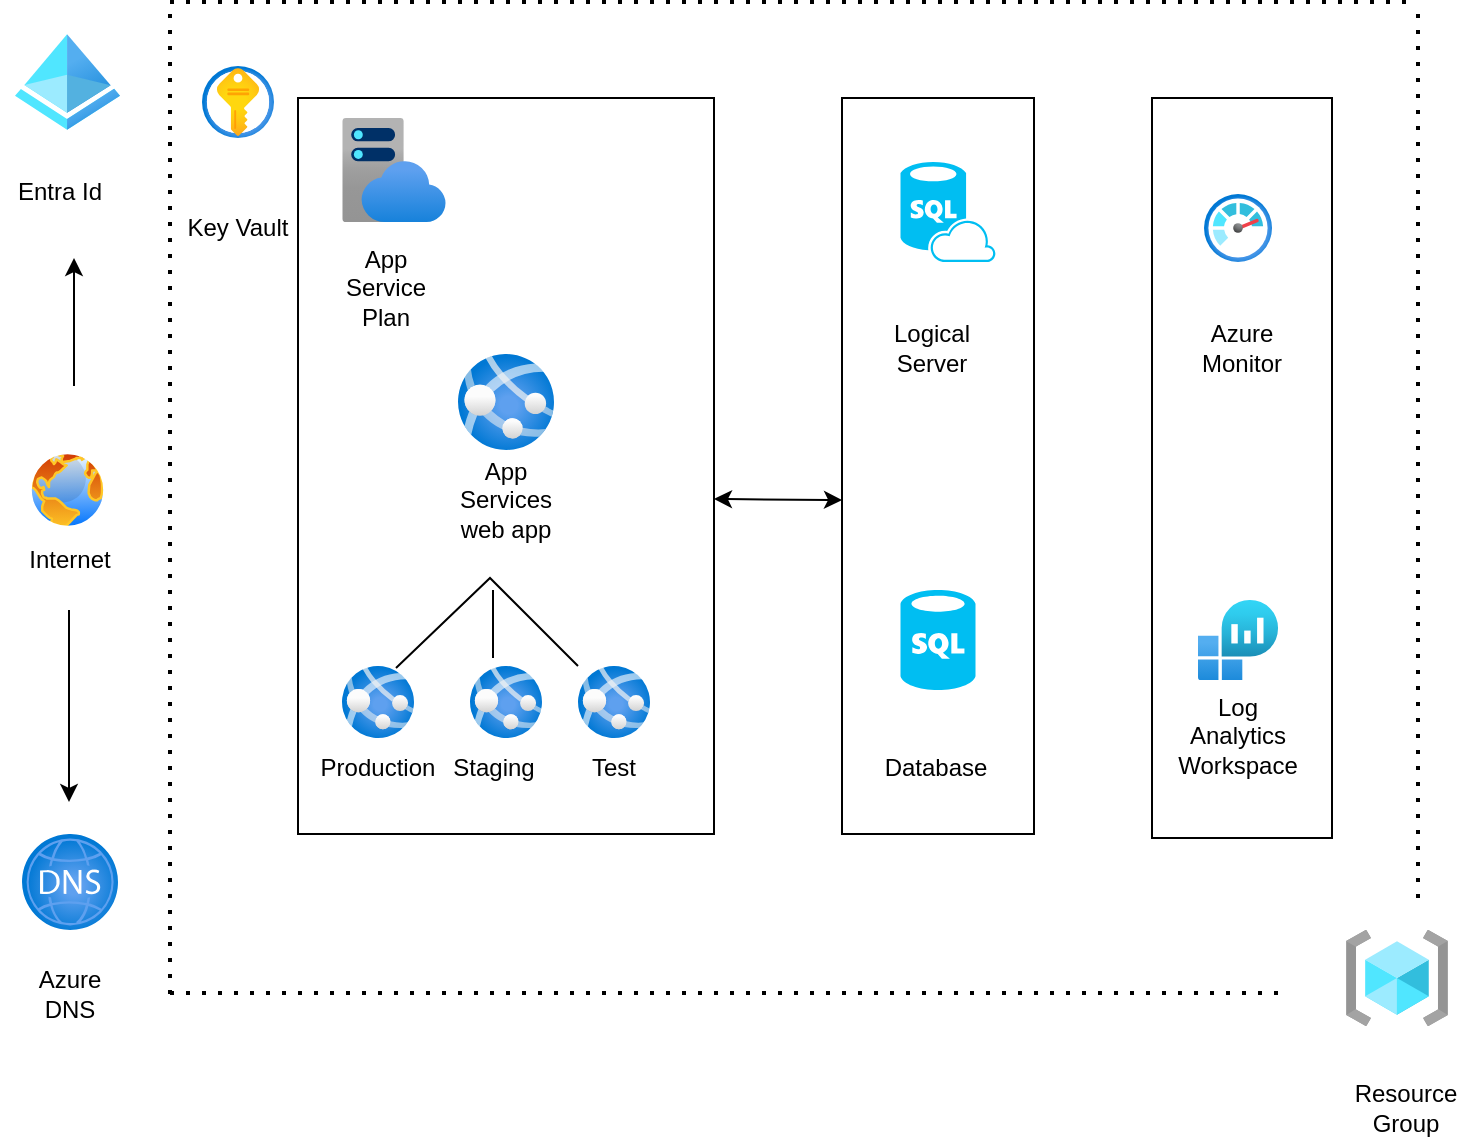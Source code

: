 <mxfile version="24.4.0" type="github">
  <diagram name="Page-1" id="vAqzlcAr4I-4cRxQpSab">
    <mxGraphModel dx="954" dy="647" grid="1" gridSize="16" guides="1" tooltips="1" connect="1" arrows="1" fold="1" page="1" pageScale="1" pageWidth="827" pageHeight="1169" math="0" shadow="0">
      <root>
        <mxCell id="0" />
        <mxCell id="1" parent="0" />
        <mxCell id="tAMLZyBQH9eo_Zbj4AUa-1" value="" style="image;aspect=fixed;html=1;points=[];align=center;fontSize=12;image=img/lib/azure2/general/Resource_Groups.svg;" vertex="1" parent="1">
          <mxGeometry x="684" y="496" width="51" height="48" as="geometry" />
        </mxCell>
        <mxCell id="tAMLZyBQH9eo_Zbj4AUa-4" value="" style="endArrow=none;dashed=1;html=1;dashPattern=1 3;strokeWidth=2;rounded=0;" edge="1" parent="1">
          <mxGeometry width="50" height="50" relative="1" as="geometry">
            <mxPoint x="96" y="527.5" as="sourcePoint" />
            <mxPoint x="656" y="527.5" as="targetPoint" />
            <Array as="points">
              <mxPoint x="368" y="527.5" />
            </Array>
          </mxGeometry>
        </mxCell>
        <mxCell id="tAMLZyBQH9eo_Zbj4AUa-5" value="" style="endArrow=none;dashed=1;html=1;dashPattern=1 3;strokeWidth=2;rounded=0;" edge="1" parent="1">
          <mxGeometry width="50" height="50" relative="1" as="geometry">
            <mxPoint x="96" y="528" as="sourcePoint" />
            <mxPoint x="96" y="32" as="targetPoint" />
            <Array as="points">
              <mxPoint x="96" y="224" />
            </Array>
          </mxGeometry>
        </mxCell>
        <mxCell id="tAMLZyBQH9eo_Zbj4AUa-6" value="" style="endArrow=none;dashed=1;html=1;dashPattern=1 3;strokeWidth=2;rounded=0;" edge="1" parent="1">
          <mxGeometry width="50" height="50" relative="1" as="geometry">
            <mxPoint x="96" y="32" as="sourcePoint" />
            <mxPoint x="720" y="32" as="targetPoint" />
            <Array as="points">
              <mxPoint x="384" y="32" />
            </Array>
          </mxGeometry>
        </mxCell>
        <mxCell id="tAMLZyBQH9eo_Zbj4AUa-7" value="" style="endArrow=none;dashed=1;html=1;dashPattern=1 3;strokeWidth=2;rounded=0;" edge="1" parent="1">
          <mxGeometry width="50" height="50" relative="1" as="geometry">
            <mxPoint x="720" y="480" as="sourcePoint" />
            <mxPoint x="720" y="32" as="targetPoint" />
            <Array as="points">
              <mxPoint x="720" y="272" />
            </Array>
          </mxGeometry>
        </mxCell>
        <mxCell id="tAMLZyBQH9eo_Zbj4AUa-9" value="" style="image;aspect=fixed;perimeter=ellipsePerimeter;html=1;align=center;shadow=0;dashed=0;spacingTop=3;image=img/lib/active_directory/internet_globe.svg;" vertex="1" parent="1">
          <mxGeometry x="24.75" y="256" width="40" height="40" as="geometry" />
        </mxCell>
        <mxCell id="tAMLZyBQH9eo_Zbj4AUa-12" value="Internet" style="text;html=1;align=center;verticalAlign=middle;whiteSpace=wrap;rounded=0;" vertex="1" parent="1">
          <mxGeometry x="16" y="296" width="60" height="30" as="geometry" />
        </mxCell>
        <mxCell id="tAMLZyBQH9eo_Zbj4AUa-13" value="Resource Group" style="text;html=1;align=center;verticalAlign=middle;whiteSpace=wrap;rounded=0;" vertex="1" parent="1">
          <mxGeometry x="684" y="570" width="60" height="30" as="geometry" />
        </mxCell>
        <mxCell id="tAMLZyBQH9eo_Zbj4AUa-15" value="" style="image;aspect=fixed;html=1;points=[];align=center;fontSize=12;image=img/lib/azure2/networking/DNS_Zones.svg;" vertex="1" parent="1">
          <mxGeometry x="22" y="448" width="48" height="48" as="geometry" />
        </mxCell>
        <mxCell id="tAMLZyBQH9eo_Zbj4AUa-16" value="Azure DNS" style="text;html=1;align=center;verticalAlign=middle;whiteSpace=wrap;rounded=0;" vertex="1" parent="1">
          <mxGeometry x="16" y="513" width="60" height="30" as="geometry" />
        </mxCell>
        <mxCell id="tAMLZyBQH9eo_Zbj4AUa-17" value="" style="image;aspect=fixed;html=1;points=[];align=center;fontSize=12;image=img/lib/azure2/identity/Azure_Active_Directory.svg;" vertex="1" parent="1">
          <mxGeometry x="18.5" y="48" width="52.5" height="48" as="geometry" />
        </mxCell>
        <mxCell id="tAMLZyBQH9eo_Zbj4AUa-18" value="Entra Id" style="text;html=1;align=center;verticalAlign=middle;whiteSpace=wrap;rounded=0;" vertex="1" parent="1">
          <mxGeometry x="11" y="112" width="60" height="30" as="geometry" />
        </mxCell>
        <mxCell id="tAMLZyBQH9eo_Zbj4AUa-21" value="" style="endArrow=classic;html=1;rounded=0;" edge="1" parent="1">
          <mxGeometry relative="1" as="geometry">
            <mxPoint x="48" y="224" as="sourcePoint" />
            <mxPoint x="48" y="160" as="targetPoint" />
          </mxGeometry>
        </mxCell>
        <mxCell id="tAMLZyBQH9eo_Zbj4AUa-24" value="" style="endArrow=classic;html=1;rounded=0;" edge="1" parent="1">
          <mxGeometry width="50" height="50" relative="1" as="geometry">
            <mxPoint x="45.5" y="336" as="sourcePoint" />
            <mxPoint x="45.5" y="432" as="targetPoint" />
            <Array as="points">
              <mxPoint x="45.5" y="384" />
            </Array>
          </mxGeometry>
        </mxCell>
        <mxCell id="tAMLZyBQH9eo_Zbj4AUa-27" value="" style="rounded=0;whiteSpace=wrap;html=1;direction=south;" vertex="1" parent="1">
          <mxGeometry x="432" y="80" width="96" height="368" as="geometry" />
        </mxCell>
        <mxCell id="tAMLZyBQH9eo_Zbj4AUa-30" value="" style="rounded=0;whiteSpace=wrap;html=1;rotation=90;" vertex="1" parent="1">
          <mxGeometry x="447" y="220" width="370" height="90" as="geometry" />
        </mxCell>
        <mxCell id="tAMLZyBQH9eo_Zbj4AUa-34" value="" style="rounded=0;whiteSpace=wrap;html=1;" vertex="1" parent="1">
          <mxGeometry x="160" y="80" width="208" height="368" as="geometry" />
        </mxCell>
        <mxCell id="tAMLZyBQH9eo_Zbj4AUa-35" value="" style="image;aspect=fixed;html=1;points=[];align=center;fontSize=12;image=img/lib/azure2/app_services/App_Services.svg;" vertex="1" parent="1">
          <mxGeometry x="240" y="208" width="48" height="48" as="geometry" />
        </mxCell>
        <mxCell id="tAMLZyBQH9eo_Zbj4AUa-36" value="App Services web app" style="text;html=1;align=center;verticalAlign=middle;whiteSpace=wrap;rounded=0;" vertex="1" parent="1">
          <mxGeometry x="234" y="266" width="60" height="30" as="geometry" />
        </mxCell>
        <mxCell id="tAMLZyBQH9eo_Zbj4AUa-37" value="" style="image;aspect=fixed;html=1;points=[];align=center;fontSize=12;image=img/lib/azure2/app_services/App_Service_Plans.svg;" vertex="1" parent="1">
          <mxGeometry x="182" y="90" width="52" height="52" as="geometry" />
        </mxCell>
        <mxCell id="tAMLZyBQH9eo_Zbj4AUa-38" value="App Service Plan" style="text;html=1;align=center;verticalAlign=middle;whiteSpace=wrap;rounded=0;" vertex="1" parent="1">
          <mxGeometry x="174" y="160" width="60" height="30" as="geometry" />
        </mxCell>
        <mxCell id="tAMLZyBQH9eo_Zbj4AUa-39" value="" style="image;aspect=fixed;html=1;points=[];align=center;fontSize=12;image=img/lib/azure2/app_services/App_Services.svg;" vertex="1" parent="1">
          <mxGeometry x="182" y="364" width="36" height="36" as="geometry" />
        </mxCell>
        <mxCell id="tAMLZyBQH9eo_Zbj4AUa-40" value="" style="image;aspect=fixed;html=1;points=[];align=center;fontSize=12;image=img/lib/azure2/app_services/App_Services.svg;" vertex="1" parent="1">
          <mxGeometry x="246" y="364" width="36" height="36" as="geometry" />
        </mxCell>
        <mxCell id="tAMLZyBQH9eo_Zbj4AUa-41" value="" style="image;aspect=fixed;html=1;points=[];align=center;fontSize=12;image=img/lib/azure2/app_services/App_Services.svg;" vertex="1" parent="1">
          <mxGeometry x="300" y="364" width="36" height="36" as="geometry" />
        </mxCell>
        <mxCell id="tAMLZyBQH9eo_Zbj4AUa-42" value="Produc&lt;span style=&quot;caret-color: rgba(0, 0, 0, 0); color: rgba(0, 0, 0, 0); font-family: monospace; font-size: 0px; text-align: start; white-space: nowrap;&quot;&gt;%3CmxGraphModel%3E%3Croot%3E%3CmxCell%20id%3D%220%22%2F%3E%3CmxCell%20id%3D%221%22%20parent%3D%220%22%2F%3E%3CmxCell%20id%3D%222%22%20value%3D%22%22%20style%3D%22image%3Baspect%3Dfixed%3Bhtml%3D1%3Bpoints%3D%5B%5D%3Balign%3Dcenter%3BfontSize%3D12%3Bimage%3Dimg%2Flib%2Fazure2%2Fapp_services%2FApp_Services.svg%3B%22%20vertex%3D%221%22%20parent%3D%221%22%3E%3CmxGeometry%20x%3D%22182%22%20y%3D%22368%22%20width%3D%2236%22%20height%3D%2236%22%20as%3D%22geometry%22%2F%3E%3C%2FmxCell%3E%3C%2Froot%3E%3C%2FmxGraphModel%3E&lt;/span&gt;tion" style="text;html=1;align=center;verticalAlign=middle;whiteSpace=wrap;rounded=0;" vertex="1" parent="1">
          <mxGeometry x="170" y="400" width="60" height="30" as="geometry" />
        </mxCell>
        <mxCell id="tAMLZyBQH9eo_Zbj4AUa-44" value="Staging" style="text;html=1;align=center;verticalAlign=middle;whiteSpace=wrap;rounded=0;" vertex="1" parent="1">
          <mxGeometry x="228" y="400" width="60" height="30" as="geometry" />
        </mxCell>
        <mxCell id="tAMLZyBQH9eo_Zbj4AUa-45" value="Test" style="text;html=1;align=center;verticalAlign=middle;whiteSpace=wrap;rounded=0;" vertex="1" parent="1">
          <mxGeometry x="288" y="400" width="60" height="30" as="geometry" />
        </mxCell>
        <mxCell id="tAMLZyBQH9eo_Zbj4AUa-52" value="" style="endArrow=none;html=1;rounded=0;exitX=0.75;exitY=0.028;exitDx=0;exitDy=0;exitPerimeter=0;" edge="1" parent="1" source="tAMLZyBQH9eo_Zbj4AUa-39" target="tAMLZyBQH9eo_Zbj4AUa-41">
          <mxGeometry width="50" height="50" relative="1" as="geometry">
            <mxPoint x="384" y="338" as="sourcePoint" />
            <mxPoint x="434" y="288" as="targetPoint" />
            <Array as="points">
              <mxPoint x="256" y="320" />
            </Array>
          </mxGeometry>
        </mxCell>
        <mxCell id="tAMLZyBQH9eo_Zbj4AUa-53" value="" style="endArrow=none;html=1;rounded=0;" edge="1" parent="1">
          <mxGeometry width="50" height="50" relative="1" as="geometry">
            <mxPoint x="257.5" y="360" as="sourcePoint" />
            <mxPoint x="257.5" y="326" as="targetPoint" />
            <Array as="points" />
          </mxGeometry>
        </mxCell>
        <mxCell id="tAMLZyBQH9eo_Zbj4AUa-55" value="" style="endArrow=classic;startArrow=classic;html=1;rounded=0;" edge="1" parent="1">
          <mxGeometry width="50" height="50" relative="1" as="geometry">
            <mxPoint x="368" y="280.5" as="sourcePoint" />
            <mxPoint x="432" y="281" as="targetPoint" />
          </mxGeometry>
        </mxCell>
        <mxCell id="tAMLZyBQH9eo_Zbj4AUa-56" value="" style="verticalLabelPosition=bottom;html=1;verticalAlign=top;align=center;strokeColor=none;fillColor=#00BEF2;shape=mxgraph.azure.sql_database;" vertex="1" parent="1">
          <mxGeometry x="461.25" y="326" width="37.5" height="50" as="geometry" />
        </mxCell>
        <mxCell id="tAMLZyBQH9eo_Zbj4AUa-57" value="" style="verticalLabelPosition=bottom;html=1;verticalAlign=top;align=center;strokeColor=none;fillColor=#00BEF2;shape=mxgraph.azure.sql_database_sql_azure;" vertex="1" parent="1">
          <mxGeometry x="461.25" y="112" width="47.5" height="50" as="geometry" />
        </mxCell>
        <mxCell id="tAMLZyBQH9eo_Zbj4AUa-59" value="Database" style="text;html=1;align=center;verticalAlign=middle;whiteSpace=wrap;rounded=0;" vertex="1" parent="1">
          <mxGeometry x="448.75" y="400" width="60" height="30" as="geometry" />
        </mxCell>
        <mxCell id="tAMLZyBQH9eo_Zbj4AUa-60" value="Logical Server" style="text;html=1;align=center;verticalAlign=middle;whiteSpace=wrap;rounded=0;" vertex="1" parent="1">
          <mxGeometry x="447" y="190" width="60" height="30" as="geometry" />
        </mxCell>
        <mxCell id="tAMLZyBQH9eo_Zbj4AUa-62" value="" style="image;aspect=fixed;html=1;points=[];align=center;fontSize=12;image=img/lib/azure2/security/Key_Vaults.svg;" vertex="1" parent="1">
          <mxGeometry x="112" y="64" width="36" height="36" as="geometry" />
        </mxCell>
        <mxCell id="tAMLZyBQH9eo_Zbj4AUa-63" value="Key Vault" style="text;html=1;align=center;verticalAlign=middle;whiteSpace=wrap;rounded=0;" vertex="1" parent="1">
          <mxGeometry x="100" y="130" width="60" height="30" as="geometry" />
        </mxCell>
        <mxCell id="tAMLZyBQH9eo_Zbj4AUa-64" value="" style="image;aspect=fixed;html=1;points=[];align=center;fontSize=12;image=img/lib/azure2/management_governance/Monitor.svg;" vertex="1" parent="1">
          <mxGeometry x="613" y="128" width="34" height="34" as="geometry" />
        </mxCell>
        <mxCell id="tAMLZyBQH9eo_Zbj4AUa-65" value="Log Analytics Workspace" style="text;html=1;align=center;verticalAlign=middle;whiteSpace=wrap;rounded=0;" vertex="1" parent="1">
          <mxGeometry x="600" y="384" width="60" height="30" as="geometry" />
        </mxCell>
        <mxCell id="tAMLZyBQH9eo_Zbj4AUa-66" value="Azure Monitor" style="text;html=1;align=center;verticalAlign=middle;whiteSpace=wrap;rounded=0;" vertex="1" parent="1">
          <mxGeometry x="602" y="190" width="60" height="30" as="geometry" />
        </mxCell>
        <mxCell id="tAMLZyBQH9eo_Zbj4AUa-67" value="" style="image;aspect=fixed;html=1;points=[];align=center;fontSize=12;image=img/lib/azure2/management_governance/Log_Analytics_Workspaces.svg;" vertex="1" parent="1">
          <mxGeometry x="610" y="331" width="40" height="40" as="geometry" />
        </mxCell>
      </root>
    </mxGraphModel>
  </diagram>
</mxfile>
